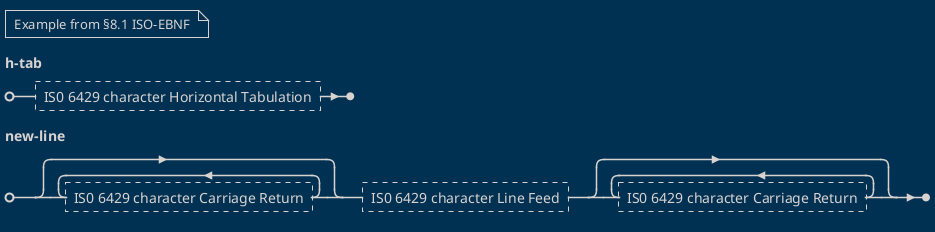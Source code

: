 @startebnf
!theme blueprint
skinparam defaultFontName Iosevka

(* Example from §8.1 ISO-EBNF *)

h-tab = ? IS0 6429 character Horizontal Tabulation ? ;

new-line = { ? IS0 6429 character Carriage Return ? },
? IS0 6429 character Line Feed ?,
{ ? IS0 6429 character Carriage Return ? };
@endebnf

